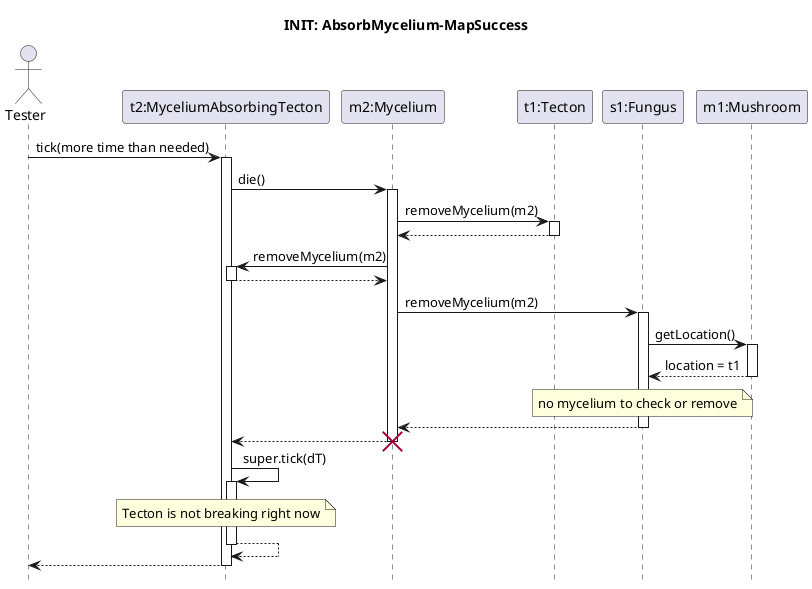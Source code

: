@startuml absorb-mycelium-success
hide footbox

title INIT: AbsorbMycelium-MapSuccess

actor Tester as S
participant "t2:MyceliumAbsorbingTecton" as t2
participant "m2:Mycelium" as m2
participant "t1:Tecton" as t1
participant "s1:Fungus" as s1
participant "m1:Mushroom" as m1

S -> t2 : tick(more time than needed)
activate t2
    t2 -> m2 : die()
    activate m2
        m2 -> t1 : removeMycelium(m2)
        activate t1
        return

        m2 -> t2 : removeMycelium(m2)
        activate t2
        return

        m2 -> s1 : removeMycelium(m2)
        activate s1
            s1 -> m1 : getLocation()
            activate m1
            return location = t1
            note over s1 : no mycelium to check or remove
        return
    return
    destroy m2
    t2 -> t2 : super.tick(dT)
    activate t2
    note over t2 : Tecton is not breaking right now
    return
return

@enduml
